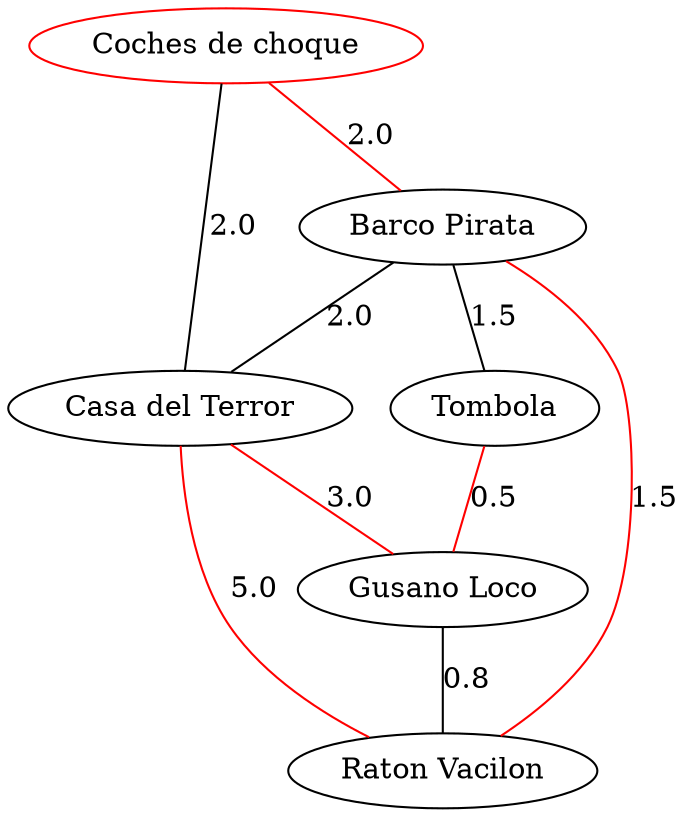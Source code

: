 strict graph G {
  1 [ label="Barco Pirata" ];
  2 [ label="Casa del Terror" ];
  3 [ label="Tombola" ];
  4 [ label="Gusano Loco" ];
  5 [ label="Raton Vacilon" ];
  6 [ color="red" label="Coches de choque" ];
  1 -- 2 [ label="2.0" ];
  1 -- 3 [ label="1.5" ];
  1 -- 5 [ color="red" label="1.5" ];
  2 -- 5 [ color="red" label="5.0" ];
  3 -- 4 [ color="red" label="0.5" ];
  4 -- 5 [ label="0.8" ];
  6 -- 2 [ label="2.0" ];
  6 -- 1 [ color="red" label="2.0" ];
  2 -- 4 [ color="red" label="3.0" ];
}
